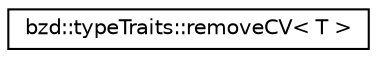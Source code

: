 digraph "Graphical Class Hierarchy"
{
  edge [fontname="Helvetica",fontsize="10",labelfontname="Helvetica",labelfontsize="10"];
  node [fontname="Helvetica",fontsize="10",shape=record];
  rankdir="LR";
  Node0 [label="bzd::typeTraits::removeCV\< T \>",height=0.2,width=0.4,color="black", fillcolor="white", style="filled",URL="$structbzd_1_1typeTraits_1_1removeCV.html"];
}
